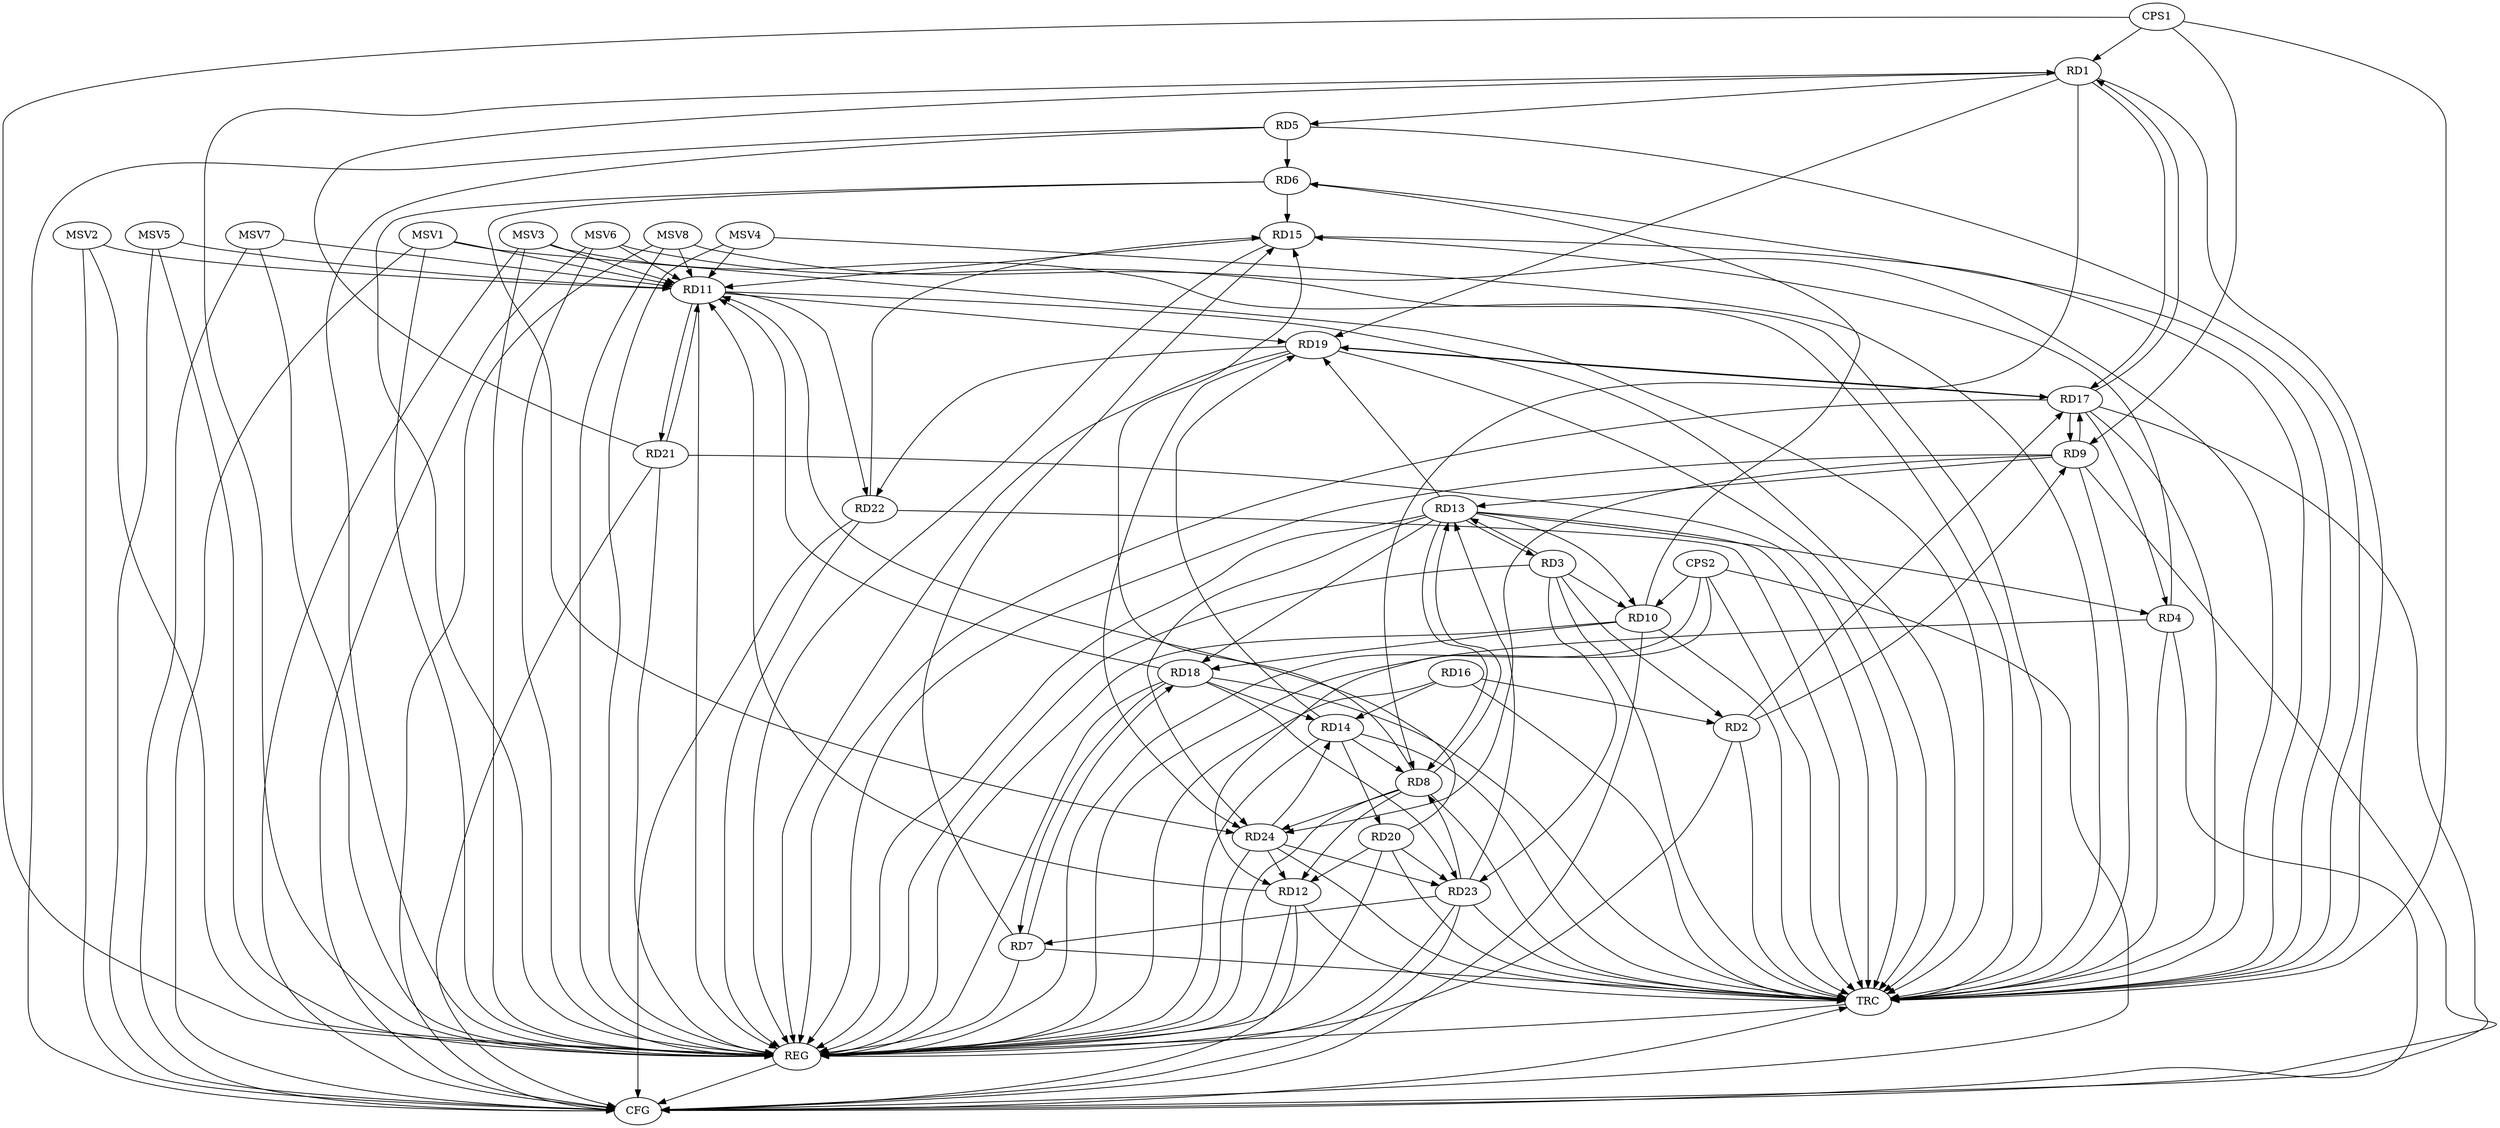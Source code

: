 strict digraph G {
  RD1 [ label="RD1" ];
  RD2 [ label="RD2" ];
  RD3 [ label="RD3" ];
  RD4 [ label="RD4" ];
  RD5 [ label="RD5" ];
  RD6 [ label="RD6" ];
  RD7 [ label="RD7" ];
  RD8 [ label="RD8" ];
  RD9 [ label="RD9" ];
  RD10 [ label="RD10" ];
  RD11 [ label="RD11" ];
  RD12 [ label="RD12" ];
  RD13 [ label="RD13" ];
  RD14 [ label="RD14" ];
  RD15 [ label="RD15" ];
  RD16 [ label="RD16" ];
  RD17 [ label="RD17" ];
  RD18 [ label="RD18" ];
  RD19 [ label="RD19" ];
  RD20 [ label="RD20" ];
  RD21 [ label="RD21" ];
  RD22 [ label="RD22" ];
  RD23 [ label="RD23" ];
  RD24 [ label="RD24" ];
  CPS1 [ label="CPS1" ];
  CPS2 [ label="CPS2" ];
  REG [ label="REG" ];
  CFG [ label="CFG" ];
  TRC [ label="TRC" ];
  MSV1 [ label="MSV1" ];
  MSV2 [ label="MSV2" ];
  MSV3 [ label="MSV3" ];
  MSV4 [ label="MSV4" ];
  MSV5 [ label="MSV5" ];
  MSV6 [ label="MSV6" ];
  MSV7 [ label="MSV7" ];
  MSV8 [ label="MSV8" ];
  RD1 -> RD5;
  RD1 -> RD8;
  RD1 -> RD17;
  RD17 -> RD1;
  RD1 -> RD19;
  RD21 -> RD1;
  RD3 -> RD2;
  RD2 -> RD9;
  RD16 -> RD2;
  RD2 -> RD17;
  RD3 -> RD10;
  RD3 -> RD13;
  RD13 -> RD3;
  RD3 -> RD23;
  RD13 -> RD4;
  RD4 -> RD15;
  RD17 -> RD4;
  RD5 -> RD6;
  RD10 -> RD6;
  RD6 -> RD15;
  RD6 -> RD24;
  RD7 -> RD15;
  RD7 -> RD18;
  RD18 -> RD7;
  RD23 -> RD7;
  RD8 -> RD12;
  RD8 -> RD13;
  RD13 -> RD8;
  RD14 -> RD8;
  RD8 -> RD15;
  RD23 -> RD8;
  RD8 -> RD24;
  RD9 -> RD13;
  RD9 -> RD17;
  RD17 -> RD9;
  RD9 -> RD24;
  RD13 -> RD10;
  RD10 -> RD18;
  RD12 -> RD11;
  RD15 -> RD11;
  RD18 -> RD11;
  RD11 -> RD19;
  RD20 -> RD11;
  RD11 -> RD21;
  RD21 -> RD11;
  RD11 -> RD22;
  RD20 -> RD12;
  RD24 -> RD12;
  RD13 -> RD18;
  RD13 -> RD19;
  RD23 -> RD13;
  RD13 -> RD24;
  RD16 -> RD14;
  RD18 -> RD14;
  RD14 -> RD19;
  RD14 -> RD20;
  RD24 -> RD14;
  RD22 -> RD15;
  RD17 -> RD19;
  RD19 -> RD17;
  RD18 -> RD23;
  RD19 -> RD22;
  RD19 -> RD24;
  RD20 -> RD23;
  RD24 -> RD23;
  CPS1 -> RD1;
  CPS1 -> RD9;
  CPS2 -> RD10;
  CPS2 -> RD12;
  RD1 -> REG;
  RD2 -> REG;
  RD3 -> REG;
  RD4 -> REG;
  RD5 -> REG;
  RD6 -> REG;
  RD7 -> REG;
  RD8 -> REG;
  RD9 -> REG;
  RD10 -> REG;
  RD11 -> REG;
  RD12 -> REG;
  RD13 -> REG;
  RD14 -> REG;
  RD15 -> REG;
  RD16 -> REG;
  RD17 -> REG;
  RD18 -> REG;
  RD19 -> REG;
  RD20 -> REG;
  RD21 -> REG;
  RD22 -> REG;
  RD23 -> REG;
  RD24 -> REG;
  CPS1 -> REG;
  CPS2 -> REG;
  RD10 -> CFG;
  RD22 -> CFG;
  RD17 -> CFG;
  RD5 -> CFG;
  CPS2 -> CFG;
  RD23 -> CFG;
  RD9 -> CFG;
  RD21 -> CFG;
  RD4 -> CFG;
  RD12 -> CFG;
  REG -> CFG;
  RD1 -> TRC;
  RD2 -> TRC;
  RD3 -> TRC;
  RD4 -> TRC;
  RD5 -> TRC;
  RD6 -> TRC;
  RD7 -> TRC;
  RD8 -> TRC;
  RD9 -> TRC;
  RD10 -> TRC;
  RD11 -> TRC;
  RD12 -> TRC;
  RD13 -> TRC;
  RD14 -> TRC;
  RD15 -> TRC;
  RD16 -> TRC;
  RD17 -> TRC;
  RD18 -> TRC;
  RD19 -> TRC;
  RD20 -> TRC;
  RD21 -> TRC;
  RD22 -> TRC;
  RD23 -> TRC;
  RD24 -> TRC;
  CPS1 -> TRC;
  CPS2 -> TRC;
  CFG -> TRC;
  TRC -> REG;
  MSV1 -> RD11;
  MSV2 -> RD11;
  MSV1 -> REG;
  MSV1 -> TRC;
  MSV1 -> CFG;
  MSV2 -> REG;
  MSV2 -> CFG;
  MSV3 -> RD11;
  MSV3 -> REG;
  MSV3 -> TRC;
  MSV3 -> CFG;
  MSV4 -> RD11;
  MSV5 -> RD11;
  MSV6 -> RD11;
  MSV7 -> RD11;
  MSV8 -> RD11;
  MSV4 -> REG;
  MSV4 -> TRC;
  MSV5 -> REG;
  MSV5 -> CFG;
  MSV6 -> REG;
  MSV6 -> TRC;
  MSV6 -> CFG;
  MSV7 -> REG;
  MSV7 -> CFG;
  MSV8 -> REG;
  MSV8 -> TRC;
  MSV8 -> CFG;
}
